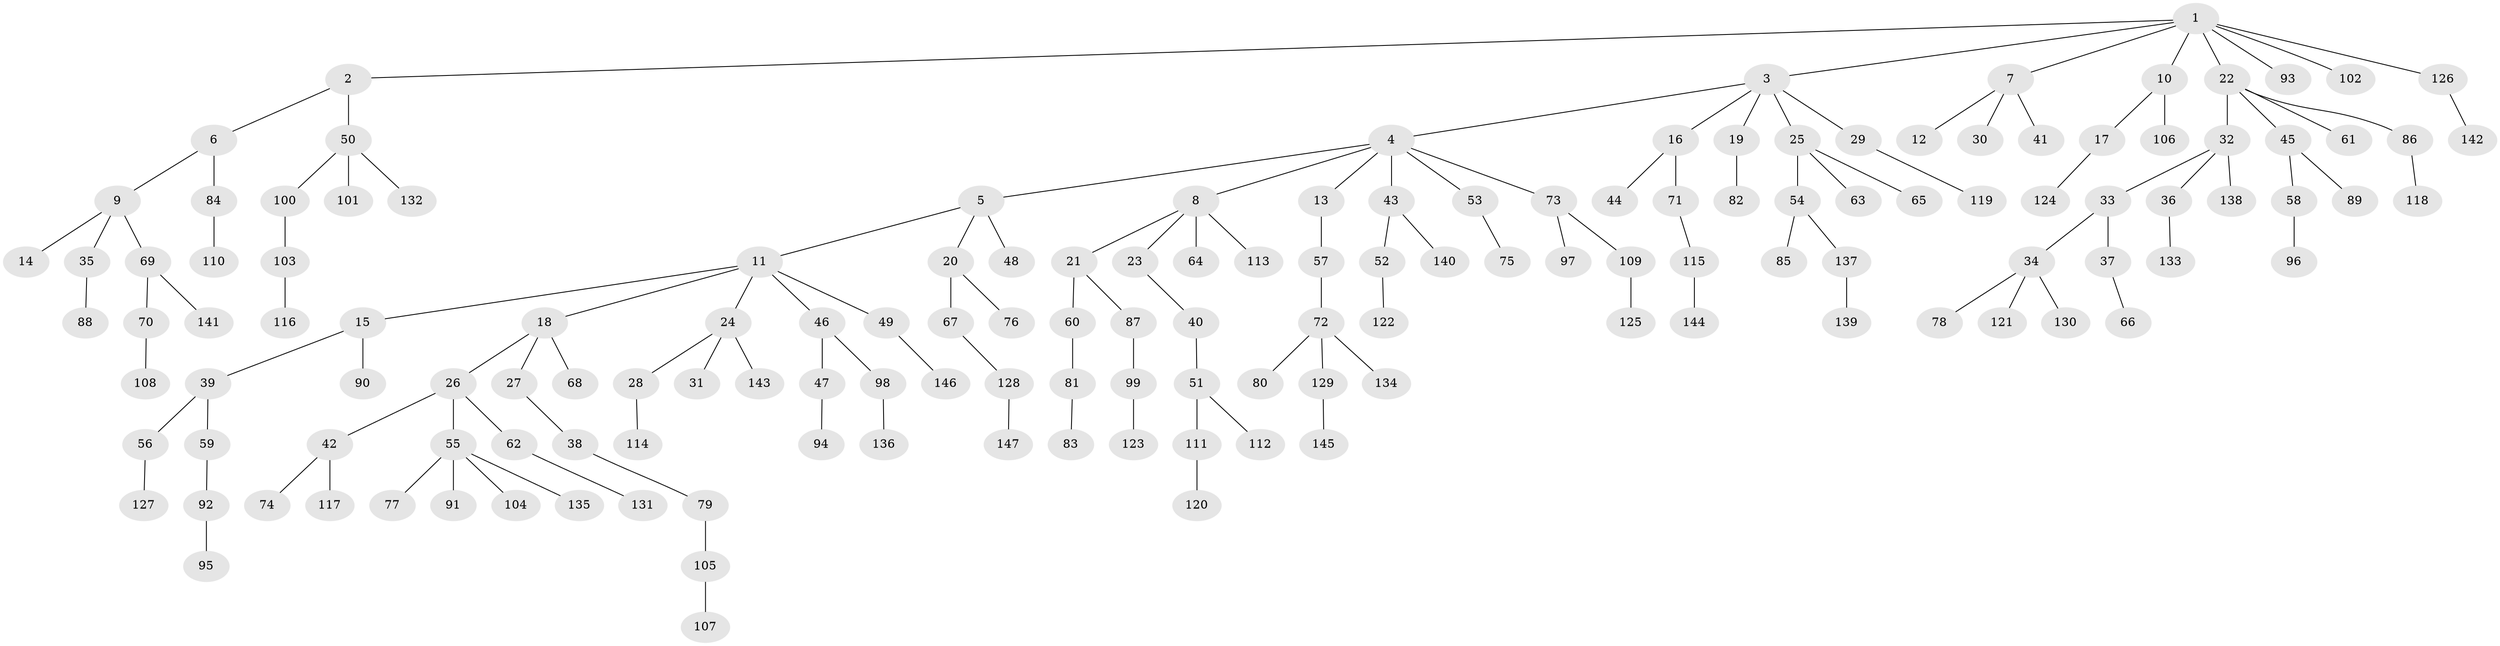 // coarse degree distribution, {6: 0.06666666666666667, 3: 0.13333333333333333, 2: 0.26666666666666666, 1: 0.5111111111111111, 5: 0.022222222222222223}
// Generated by graph-tools (version 1.1) at 2025/51/03/04/25 22:51:52]
// undirected, 147 vertices, 146 edges
graph export_dot {
  node [color=gray90,style=filled];
  1;
  2;
  3;
  4;
  5;
  6;
  7;
  8;
  9;
  10;
  11;
  12;
  13;
  14;
  15;
  16;
  17;
  18;
  19;
  20;
  21;
  22;
  23;
  24;
  25;
  26;
  27;
  28;
  29;
  30;
  31;
  32;
  33;
  34;
  35;
  36;
  37;
  38;
  39;
  40;
  41;
  42;
  43;
  44;
  45;
  46;
  47;
  48;
  49;
  50;
  51;
  52;
  53;
  54;
  55;
  56;
  57;
  58;
  59;
  60;
  61;
  62;
  63;
  64;
  65;
  66;
  67;
  68;
  69;
  70;
  71;
  72;
  73;
  74;
  75;
  76;
  77;
  78;
  79;
  80;
  81;
  82;
  83;
  84;
  85;
  86;
  87;
  88;
  89;
  90;
  91;
  92;
  93;
  94;
  95;
  96;
  97;
  98;
  99;
  100;
  101;
  102;
  103;
  104;
  105;
  106;
  107;
  108;
  109;
  110;
  111;
  112;
  113;
  114;
  115;
  116;
  117;
  118;
  119;
  120;
  121;
  122;
  123;
  124;
  125;
  126;
  127;
  128;
  129;
  130;
  131;
  132;
  133;
  134;
  135;
  136;
  137;
  138;
  139;
  140;
  141;
  142;
  143;
  144;
  145;
  146;
  147;
  1 -- 2;
  1 -- 3;
  1 -- 7;
  1 -- 10;
  1 -- 22;
  1 -- 93;
  1 -- 102;
  1 -- 126;
  2 -- 6;
  2 -- 50;
  3 -- 4;
  3 -- 16;
  3 -- 19;
  3 -- 25;
  3 -- 29;
  4 -- 5;
  4 -- 8;
  4 -- 13;
  4 -- 43;
  4 -- 53;
  4 -- 73;
  5 -- 11;
  5 -- 20;
  5 -- 48;
  6 -- 9;
  6 -- 84;
  7 -- 12;
  7 -- 30;
  7 -- 41;
  8 -- 21;
  8 -- 23;
  8 -- 64;
  8 -- 113;
  9 -- 14;
  9 -- 35;
  9 -- 69;
  10 -- 17;
  10 -- 106;
  11 -- 15;
  11 -- 18;
  11 -- 24;
  11 -- 46;
  11 -- 49;
  13 -- 57;
  15 -- 39;
  15 -- 90;
  16 -- 44;
  16 -- 71;
  17 -- 124;
  18 -- 26;
  18 -- 27;
  18 -- 68;
  19 -- 82;
  20 -- 67;
  20 -- 76;
  21 -- 60;
  21 -- 87;
  22 -- 32;
  22 -- 45;
  22 -- 61;
  22 -- 86;
  23 -- 40;
  24 -- 28;
  24 -- 31;
  24 -- 143;
  25 -- 54;
  25 -- 63;
  25 -- 65;
  26 -- 42;
  26 -- 55;
  26 -- 62;
  27 -- 38;
  28 -- 114;
  29 -- 119;
  32 -- 33;
  32 -- 36;
  32 -- 138;
  33 -- 34;
  33 -- 37;
  34 -- 78;
  34 -- 121;
  34 -- 130;
  35 -- 88;
  36 -- 133;
  37 -- 66;
  38 -- 79;
  39 -- 56;
  39 -- 59;
  40 -- 51;
  42 -- 74;
  42 -- 117;
  43 -- 52;
  43 -- 140;
  45 -- 58;
  45 -- 89;
  46 -- 47;
  46 -- 98;
  47 -- 94;
  49 -- 146;
  50 -- 100;
  50 -- 101;
  50 -- 132;
  51 -- 111;
  51 -- 112;
  52 -- 122;
  53 -- 75;
  54 -- 85;
  54 -- 137;
  55 -- 77;
  55 -- 91;
  55 -- 104;
  55 -- 135;
  56 -- 127;
  57 -- 72;
  58 -- 96;
  59 -- 92;
  60 -- 81;
  62 -- 131;
  67 -- 128;
  69 -- 70;
  69 -- 141;
  70 -- 108;
  71 -- 115;
  72 -- 80;
  72 -- 129;
  72 -- 134;
  73 -- 97;
  73 -- 109;
  79 -- 105;
  81 -- 83;
  84 -- 110;
  86 -- 118;
  87 -- 99;
  92 -- 95;
  98 -- 136;
  99 -- 123;
  100 -- 103;
  103 -- 116;
  105 -- 107;
  109 -- 125;
  111 -- 120;
  115 -- 144;
  126 -- 142;
  128 -- 147;
  129 -- 145;
  137 -- 139;
}
